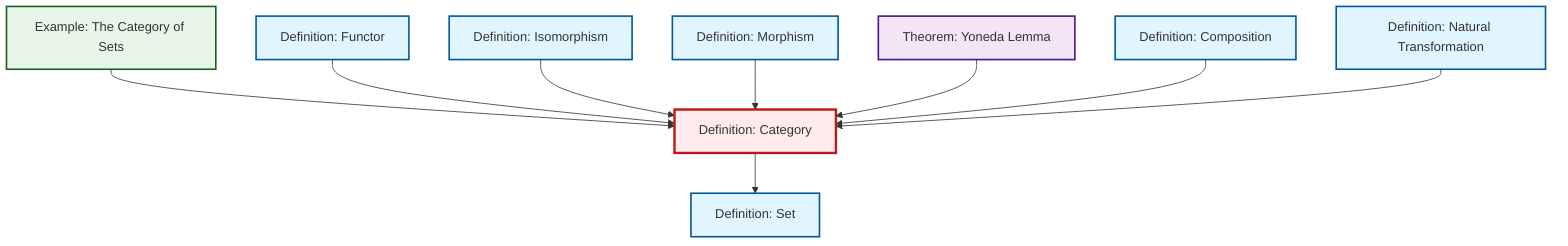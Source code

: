 graph TD
    classDef definition fill:#e1f5fe,stroke:#01579b,stroke-width:2px
    classDef theorem fill:#f3e5f5,stroke:#4a148c,stroke-width:2px
    classDef axiom fill:#fff3e0,stroke:#e65100,stroke-width:2px
    classDef example fill:#e8f5e9,stroke:#1b5e20,stroke-width:2px
    classDef current fill:#ffebee,stroke:#b71c1c,stroke-width:3px
    def-morphism["Definition: Morphism"]:::definition
    thm-yoneda["Theorem: Yoneda Lemma"]:::theorem
    ex-set-category["Example: The Category of Sets"]:::example
    def-composition["Definition: Composition"]:::definition
    def-set["Definition: Set"]:::definition
    def-functor["Definition: Functor"]:::definition
    def-natural-transformation["Definition: Natural Transformation"]:::definition
    def-category["Definition: Category"]:::definition
    def-isomorphism["Definition: Isomorphism"]:::definition
    ex-set-category --> def-category
    def-functor --> def-category
    def-isomorphism --> def-category
    def-category --> def-set
    def-morphism --> def-category
    thm-yoneda --> def-category
    def-composition --> def-category
    def-natural-transformation --> def-category
    class def-category current
